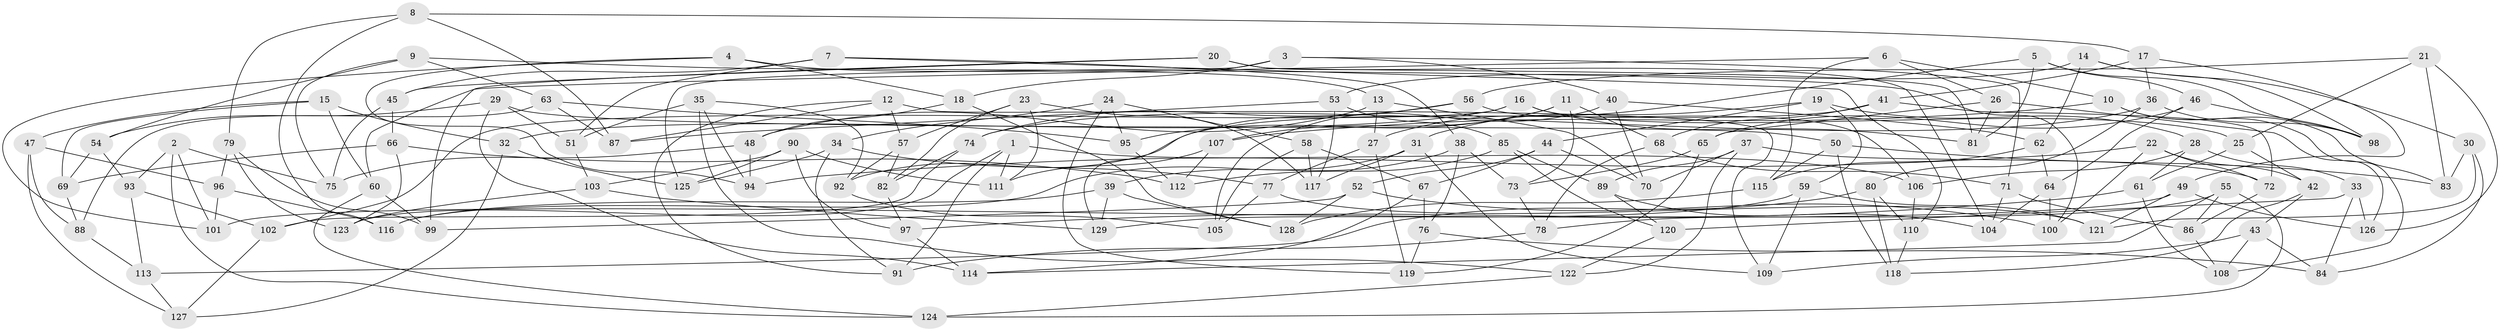 // coarse degree distribution, {4: 0.4146341463414634, 6: 0.5121951219512195, 5: 0.06097560975609756, 3: 0.012195121951219513}
// Generated by graph-tools (version 1.1) at 2025/24/03/03/25 07:24:26]
// undirected, 129 vertices, 258 edges
graph export_dot {
graph [start="1"]
  node [color=gray90,style=filled];
  1;
  2;
  3;
  4;
  5;
  6;
  7;
  8;
  9;
  10;
  11;
  12;
  13;
  14;
  15;
  16;
  17;
  18;
  19;
  20;
  21;
  22;
  23;
  24;
  25;
  26;
  27;
  28;
  29;
  30;
  31;
  32;
  33;
  34;
  35;
  36;
  37;
  38;
  39;
  40;
  41;
  42;
  43;
  44;
  45;
  46;
  47;
  48;
  49;
  50;
  51;
  52;
  53;
  54;
  55;
  56;
  57;
  58;
  59;
  60;
  61;
  62;
  63;
  64;
  65;
  66;
  67;
  68;
  69;
  70;
  71;
  72;
  73;
  74;
  75;
  76;
  77;
  78;
  79;
  80;
  81;
  82;
  83;
  84;
  85;
  86;
  87;
  88;
  89;
  90;
  91;
  92;
  93;
  94;
  95;
  96;
  97;
  98;
  99;
  100;
  101;
  102;
  103;
  104;
  105;
  106;
  107;
  108;
  109;
  110;
  111;
  112;
  113;
  114;
  115;
  116;
  117;
  118;
  119;
  120;
  121;
  122;
  123;
  124;
  125;
  126;
  127;
  128;
  129;
  1 -- 91;
  1 -- 123;
  1 -- 111;
  1 -- 106;
  2 -- 93;
  2 -- 101;
  2 -- 124;
  2 -- 75;
  3 -- 125;
  3 -- 40;
  3 -- 18;
  3 -- 71;
  4 -- 94;
  4 -- 101;
  4 -- 13;
  4 -- 18;
  5 -- 27;
  5 -- 46;
  5 -- 81;
  5 -- 98;
  6 -- 60;
  6 -- 115;
  6 -- 10;
  6 -- 26;
  7 -- 51;
  7 -- 110;
  7 -- 45;
  7 -- 38;
  8 -- 87;
  8 -- 116;
  8 -- 17;
  8 -- 79;
  9 -- 75;
  9 -- 63;
  9 -- 100;
  9 -- 54;
  10 -- 83;
  10 -- 107;
  10 -- 108;
  11 -- 68;
  11 -- 107;
  11 -- 73;
  11 -- 95;
  12 -- 109;
  12 -- 87;
  12 -- 57;
  12 -- 91;
  13 -- 70;
  13 -- 27;
  13 -- 48;
  14 -- 98;
  14 -- 62;
  14 -- 53;
  14 -- 30;
  15 -- 60;
  15 -- 32;
  15 -- 69;
  15 -- 47;
  16 -- 25;
  16 -- 32;
  16 -- 81;
  16 -- 102;
  17 -- 36;
  17 -- 41;
  17 -- 49;
  18 -- 48;
  18 -- 128;
  19 -- 44;
  19 -- 28;
  19 -- 59;
  19 -- 31;
  20 -- 81;
  20 -- 99;
  20 -- 104;
  20 -- 45;
  21 -- 83;
  21 -- 56;
  21 -- 25;
  21 -- 126;
  22 -- 72;
  22 -- 100;
  22 -- 42;
  22 -- 94;
  23 -- 117;
  23 -- 82;
  23 -- 111;
  23 -- 57;
  24 -- 119;
  24 -- 95;
  24 -- 34;
  24 -- 58;
  25 -- 61;
  25 -- 42;
  26 -- 81;
  26 -- 126;
  26 -- 65;
  27 -- 77;
  27 -- 119;
  28 -- 61;
  28 -- 33;
  28 -- 106;
  29 -- 114;
  29 -- 54;
  29 -- 50;
  29 -- 51;
  30 -- 83;
  30 -- 84;
  30 -- 121;
  31 -- 109;
  31 -- 117;
  31 -- 116;
  32 -- 125;
  32 -- 127;
  33 -- 126;
  33 -- 84;
  33 -- 120;
  34 -- 91;
  34 -- 125;
  34 -- 77;
  35 -- 92;
  35 -- 122;
  35 -- 94;
  35 -- 51;
  36 -- 74;
  36 -- 98;
  36 -- 80;
  37 -- 89;
  37 -- 122;
  37 -- 72;
  37 -- 70;
  38 -- 39;
  38 -- 73;
  38 -- 76;
  39 -- 129;
  39 -- 116;
  39 -- 128;
  40 -- 105;
  40 -- 62;
  40 -- 70;
  41 -- 92;
  41 -- 68;
  41 -- 72;
  42 -- 118;
  42 -- 43;
  43 -- 84;
  43 -- 109;
  43 -- 108;
  44 -- 52;
  44 -- 67;
  44 -- 70;
  45 -- 75;
  45 -- 66;
  46 -- 65;
  46 -- 64;
  46 -- 98;
  47 -- 88;
  47 -- 127;
  47 -- 96;
  48 -- 94;
  48 -- 75;
  49 -- 101;
  49 -- 121;
  49 -- 126;
  50 -- 83;
  50 -- 118;
  50 -- 115;
  51 -- 103;
  52 -- 128;
  52 -- 100;
  52 -- 99;
  53 -- 87;
  53 -- 85;
  53 -- 117;
  54 -- 93;
  54 -- 69;
  55 -- 124;
  55 -- 114;
  55 -- 78;
  55 -- 86;
  56 -- 106;
  56 -- 74;
  56 -- 129;
  57 -- 92;
  57 -- 82;
  58 -- 67;
  58 -- 105;
  58 -- 117;
  59 -- 121;
  59 -- 129;
  59 -- 109;
  60 -- 124;
  60 -- 99;
  61 -- 108;
  61 -- 97;
  62 -- 64;
  62 -- 115;
  63 -- 87;
  63 -- 88;
  63 -- 95;
  64 -- 100;
  64 -- 104;
  65 -- 119;
  65 -- 73;
  66 -- 69;
  66 -- 112;
  66 -- 123;
  67 -- 76;
  67 -- 114;
  68 -- 78;
  68 -- 71;
  69 -- 88;
  71 -- 104;
  71 -- 86;
  72 -- 86;
  73 -- 78;
  74 -- 82;
  74 -- 102;
  76 -- 119;
  76 -- 84;
  77 -- 121;
  77 -- 105;
  78 -- 91;
  79 -- 99;
  79 -- 96;
  79 -- 123;
  80 -- 118;
  80 -- 113;
  80 -- 110;
  82 -- 97;
  85 -- 89;
  85 -- 112;
  85 -- 120;
  86 -- 108;
  88 -- 113;
  89 -- 120;
  89 -- 104;
  90 -- 103;
  90 -- 125;
  90 -- 97;
  90 -- 111;
  92 -- 105;
  93 -- 102;
  93 -- 113;
  95 -- 112;
  96 -- 101;
  96 -- 116;
  97 -- 114;
  102 -- 127;
  103 -- 129;
  103 -- 123;
  106 -- 110;
  107 -- 112;
  107 -- 111;
  110 -- 118;
  113 -- 127;
  115 -- 128;
  120 -- 122;
  122 -- 124;
}
